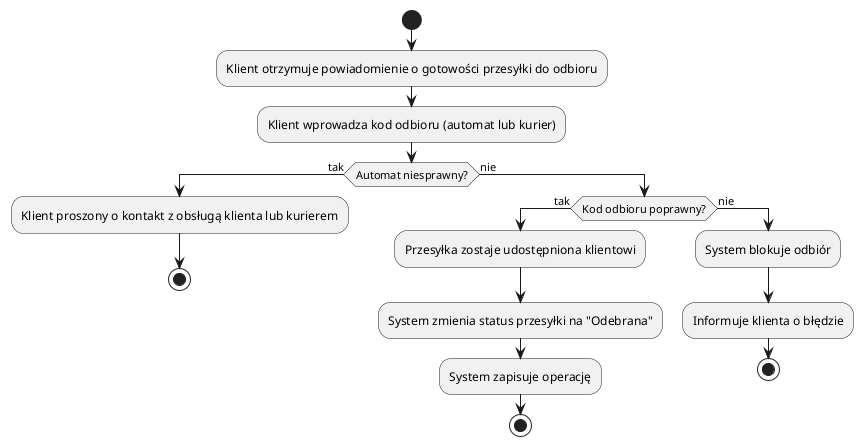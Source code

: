 @startuml
start

:Klient otrzymuje powiadomienie o gotowości przesyłki do odbioru;
:Klient wprowadza kod odbioru (automat lub kurier);

if (Automat niesprawny?) then (tak)
  :Klient proszony o kontakt z obsługą klienta lub kurierem;
  stop
else (nie)
  if (Kod odbioru poprawny?) then (tak)
    :Przesyłka zostaje udostępniona klientowi;
    :System zmienia status przesyłki na "Odebrana";
    :System zapisuje operację;
    stop
  else (nie)
    :System blokuje odbiór;
    :Informuje klienta o błędzie;
    stop
  endif
endif

@enduml
